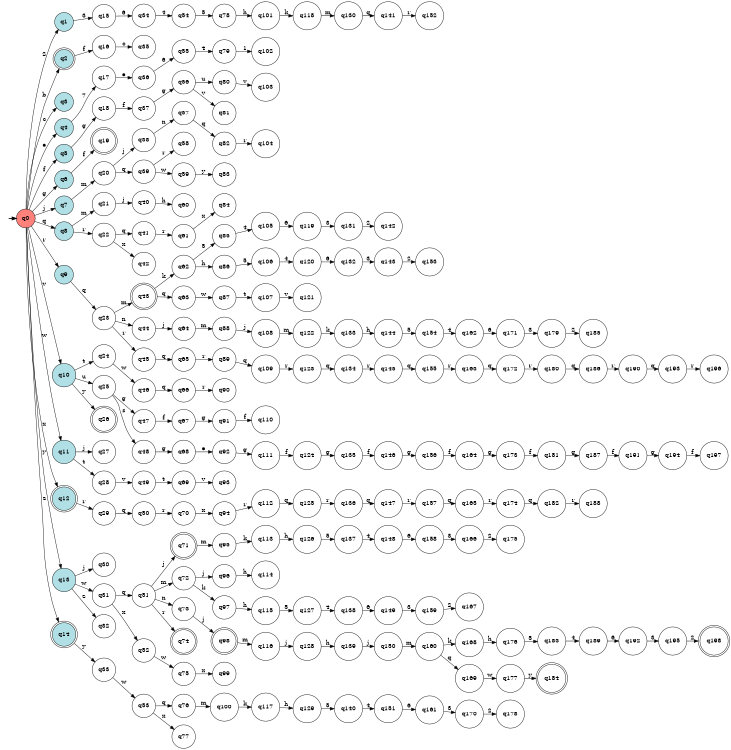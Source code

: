 digraph APTAALF {
__start0 [style = invis, shape = none, label = "", width = 0, height = 0];

rankdir=LR;
size="8,5";

s0 [style="filled", color="black", fillcolor="#ff817b" shape="circle", label="q0"];
s1 [style="filled", color="black", fillcolor="powderblue" shape="circle", label="q1"];
s2 [style="rounded,filled", color="black", fillcolor="powderblue" shape="doublecircle", label="q2"];
s3 [style="filled", color="black", fillcolor="powderblue" shape="circle", label="q3"];
s4 [style="filled", color="black", fillcolor="powderblue" shape="circle", label="q4"];
s5 [style="filled", color="black", fillcolor="powderblue" shape="circle", label="q5"];
s6 [style="filled", color="black", fillcolor="powderblue" shape="circle", label="q6"];
s7 [style="filled", color="black", fillcolor="powderblue" shape="circle", label="q7"];
s8 [style="filled", color="black", fillcolor="powderblue" shape="circle", label="q8"];
s9 [style="filled", color="black", fillcolor="powderblue" shape="circle", label="q9"];
s10 [style="filled", color="black", fillcolor="powderblue" shape="circle", label="q10"];
s11 [style="filled", color="black", fillcolor="powderblue" shape="circle", label="q11"];
s12 [style="rounded,filled", color="black", fillcolor="powderblue" shape="doublecircle", label="q12"];
s13 [style="filled", color="black", fillcolor="powderblue" shape="circle", label="q13"];
s14 [style="rounded,filled", color="black", fillcolor="powderblue" shape="doublecircle", label="q14"];
s15 [style="filled", color="black", fillcolor="white" shape="circle", label="q15"];
s16 [style="filled", color="black", fillcolor="white" shape="circle", label="q16"];
s17 [style="filled", color="black", fillcolor="white" shape="circle", label="q17"];
s18 [style="filled", color="black", fillcolor="white" shape="circle", label="q18"];
s19 [style="rounded,filled", color="black", fillcolor="white" shape="doublecircle", label="q19"];
s20 [style="filled", color="black", fillcolor="white" shape="circle", label="q20"];
s21 [style="filled", color="black", fillcolor="white" shape="circle", label="q21"];
s22 [style="filled", color="black", fillcolor="white" shape="circle", label="q22"];
s23 [style="filled", color="black", fillcolor="white" shape="circle", label="q23"];
s24 [style="filled", color="black", fillcolor="white" shape="circle", label="q24"];
s25 [style="filled", color="black", fillcolor="white" shape="circle", label="q25"];
s26 [style="rounded,filled", color="black", fillcolor="white" shape="doublecircle", label="q26"];
s27 [style="filled", color="black", fillcolor="white" shape="circle", label="q27"];
s28 [style="filled", color="black", fillcolor="white" shape="circle", label="q28"];
s29 [style="filled", color="black", fillcolor="white" shape="circle", label="q29"];
s30 [style="filled", color="black", fillcolor="white" shape="circle", label="q30"];
s31 [style="filled", color="black", fillcolor="white" shape="circle", label="q31"];
s32 [style="filled", color="black", fillcolor="white" shape="circle", label="q32"];
s33 [style="filled", color="black", fillcolor="white" shape="circle", label="q33"];
s34 [style="filled", color="black", fillcolor="white" shape="circle", label="q34"];
s35 [style="filled", color="black", fillcolor="white" shape="circle", label="q35"];
s36 [style="filled", color="black", fillcolor="white" shape="circle", label="q36"];
s37 [style="filled", color="black", fillcolor="white" shape="circle", label="q37"];
s38 [style="filled", color="black", fillcolor="white" shape="circle", label="q38"];
s39 [style="filled", color="black", fillcolor="white" shape="circle", label="q39"];
s40 [style="filled", color="black", fillcolor="white" shape="circle", label="q40"];
s41 [style="filled", color="black", fillcolor="white" shape="circle", label="q41"];
s42 [style="filled", color="black", fillcolor="white" shape="circle", label="q42"];
s43 [style="rounded,filled", color="black", fillcolor="white" shape="doublecircle", label="q43"];
s44 [style="filled", color="black", fillcolor="white" shape="circle", label="q44"];
s45 [style="filled", color="black", fillcolor="white" shape="circle", label="q45"];
s46 [style="filled", color="black", fillcolor="white" shape="circle", label="q46"];
s47 [style="filled", color="black", fillcolor="white" shape="circle", label="q47"];
s48 [style="filled", color="black", fillcolor="white" shape="circle", label="q48"];
s49 [style="filled", color="black", fillcolor="white" shape="circle", label="q49"];
s50 [style="filled", color="black", fillcolor="white" shape="circle", label="q50"];
s51 [style="filled", color="black", fillcolor="white" shape="circle", label="q51"];
s52 [style="filled", color="black", fillcolor="white" shape="circle", label="q52"];
s53 [style="filled", color="black", fillcolor="white" shape="circle", label="q53"];
s54 [style="filled", color="black", fillcolor="white" shape="circle", label="q54"];
s55 [style="filled", color="black", fillcolor="white" shape="circle", label="q55"];
s56 [style="filled", color="black", fillcolor="white" shape="circle", label="q56"];
s57 [style="filled", color="black", fillcolor="white" shape="circle", label="q57"];
s58 [style="filled", color="black", fillcolor="white" shape="circle", label="q58"];
s59 [style="filled", color="black", fillcolor="white" shape="circle", label="q59"];
s60 [style="filled", color="black", fillcolor="white" shape="circle", label="q60"];
s61 [style="filled", color="black", fillcolor="white" shape="circle", label="q61"];
s62 [style="filled", color="black", fillcolor="white" shape="circle", label="q62"];
s63 [style="filled", color="black", fillcolor="white" shape="circle", label="q63"];
s64 [style="filled", color="black", fillcolor="white" shape="circle", label="q64"];
s65 [style="filled", color="black", fillcolor="white" shape="circle", label="q65"];
s66 [style="filled", color="black", fillcolor="white" shape="circle", label="q66"];
s67 [style="filled", color="black", fillcolor="white" shape="circle", label="q67"];
s68 [style="filled", color="black", fillcolor="white" shape="circle", label="q68"];
s69 [style="filled", color="black", fillcolor="white" shape="circle", label="q69"];
s70 [style="filled", color="black", fillcolor="white" shape="circle", label="q70"];
s71 [style="rounded,filled", color="black", fillcolor="white" shape="doublecircle", label="q71"];
s72 [style="filled", color="black", fillcolor="white" shape="circle", label="q72"];
s73 [style="filled", color="black", fillcolor="white" shape="circle", label="q73"];
s74 [style="rounded,filled", color="black", fillcolor="white" shape="doublecircle", label="q74"];
s75 [style="filled", color="black", fillcolor="white" shape="circle", label="q75"];
s76 [style="filled", color="black", fillcolor="white" shape="circle", label="q76"];
s77 [style="filled", color="black", fillcolor="white" shape="circle", label="q77"];
s78 [style="filled", color="black", fillcolor="white" shape="circle", label="q78"];
s79 [style="filled", color="black", fillcolor="white" shape="circle", label="q79"];
s80 [style="filled", color="black", fillcolor="white" shape="circle", label="q80"];
s81 [style="filled", color="black", fillcolor="white" shape="circle", label="q81"];
s82 [style="filled", color="black", fillcolor="white" shape="circle", label="q82"];
s83 [style="filled", color="black", fillcolor="white" shape="circle", label="q83"];
s84 [style="filled", color="black", fillcolor="white" shape="circle", label="q84"];
s85 [style="filled", color="black", fillcolor="white" shape="circle", label="q85"];
s86 [style="filled", color="black", fillcolor="white" shape="circle", label="q86"];
s87 [style="filled", color="black", fillcolor="white" shape="circle", label="q87"];
s88 [style="filled", color="black", fillcolor="white" shape="circle", label="q88"];
s89 [style="filled", color="black", fillcolor="white" shape="circle", label="q89"];
s90 [style="filled", color="black", fillcolor="white" shape="circle", label="q90"];
s91 [style="filled", color="black", fillcolor="white" shape="circle", label="q91"];
s92 [style="filled", color="black", fillcolor="white" shape="circle", label="q92"];
s93 [style="filled", color="black", fillcolor="white" shape="circle", label="q93"];
s94 [style="filled", color="black", fillcolor="white" shape="circle", label="q94"];
s95 [style="filled", color="black", fillcolor="white" shape="circle", label="q95"];
s96 [style="filled", color="black", fillcolor="white" shape="circle", label="q96"];
s97 [style="filled", color="black", fillcolor="white" shape="circle", label="q97"];
s98 [style="rounded,filled", color="black", fillcolor="white" shape="doublecircle", label="q98"];
s99 [style="filled", color="black", fillcolor="white" shape="circle", label="q99"];
s100 [style="filled", color="black", fillcolor="white" shape="circle", label="q100"];
s101 [style="filled", color="black", fillcolor="white" shape="circle", label="q101"];
s102 [style="filled", color="black", fillcolor="white" shape="circle", label="q102"];
s103 [style="filled", color="black", fillcolor="white" shape="circle", label="q103"];
s104 [style="filled", color="black", fillcolor="white" shape="circle", label="q104"];
s105 [style="filled", color="black", fillcolor="white" shape="circle", label="q105"];
s106 [style="filled", color="black", fillcolor="white" shape="circle", label="q106"];
s107 [style="filled", color="black", fillcolor="white" shape="circle", label="q107"];
s108 [style="filled", color="black", fillcolor="white" shape="circle", label="q108"];
s109 [style="filled", color="black", fillcolor="white" shape="circle", label="q109"];
s110 [style="filled", color="black", fillcolor="white" shape="circle", label="q110"];
s111 [style="filled", color="black", fillcolor="white" shape="circle", label="q111"];
s112 [style="filled", color="black", fillcolor="white" shape="circle", label="q112"];
s113 [style="filled", color="black", fillcolor="white" shape="circle", label="q113"];
s114 [style="filled", color="black", fillcolor="white" shape="circle", label="q114"];
s115 [style="filled", color="black", fillcolor="white" shape="circle", label="q115"];
s116 [style="filled", color="black", fillcolor="white" shape="circle", label="q116"];
s117 [style="filled", color="black", fillcolor="white" shape="circle", label="q117"];
s118 [style="filled", color="black", fillcolor="white" shape="circle", label="q118"];
s119 [style="filled", color="black", fillcolor="white" shape="circle", label="q119"];
s120 [style="filled", color="black", fillcolor="white" shape="circle", label="q120"];
s121 [style="filled", color="black", fillcolor="white" shape="circle", label="q121"];
s122 [style="filled", color="black", fillcolor="white" shape="circle", label="q122"];
s123 [style="filled", color="black", fillcolor="white" shape="circle", label="q123"];
s124 [style="filled", color="black", fillcolor="white" shape="circle", label="q124"];
s125 [style="filled", color="black", fillcolor="white" shape="circle", label="q125"];
s126 [style="filled", color="black", fillcolor="white" shape="circle", label="q126"];
s127 [style="filled", color="black", fillcolor="white" shape="circle", label="q127"];
s128 [style="filled", color="black", fillcolor="white" shape="circle", label="q128"];
s129 [style="filled", color="black", fillcolor="white" shape="circle", label="q129"];
s130 [style="filled", color="black", fillcolor="white" shape="circle", label="q130"];
s131 [style="filled", color="black", fillcolor="white" shape="circle", label="q131"];
s132 [style="filled", color="black", fillcolor="white" shape="circle", label="q132"];
s133 [style="filled", color="black", fillcolor="white" shape="circle", label="q133"];
s134 [style="filled", color="black", fillcolor="white" shape="circle", label="q134"];
s135 [style="filled", color="black", fillcolor="white" shape="circle", label="q135"];
s136 [style="filled", color="black", fillcolor="white" shape="circle", label="q136"];
s137 [style="filled", color="black", fillcolor="white" shape="circle", label="q137"];
s138 [style="filled", color="black", fillcolor="white" shape="circle", label="q138"];
s139 [style="filled", color="black", fillcolor="white" shape="circle", label="q139"];
s140 [style="filled", color="black", fillcolor="white" shape="circle", label="q140"];
s141 [style="filled", color="black", fillcolor="white" shape="circle", label="q141"];
s142 [style="filled", color="black", fillcolor="white" shape="circle", label="q142"];
s143 [style="filled", color="black", fillcolor="white" shape="circle", label="q143"];
s144 [style="filled", color="black", fillcolor="white" shape="circle", label="q144"];
s145 [style="filled", color="black", fillcolor="white" shape="circle", label="q145"];
s146 [style="filled", color="black", fillcolor="white" shape="circle", label="q146"];
s147 [style="filled", color="black", fillcolor="white" shape="circle", label="q147"];
s148 [style="filled", color="black", fillcolor="white" shape="circle", label="q148"];
s149 [style="filled", color="black", fillcolor="white" shape="circle", label="q149"];
s150 [style="filled", color="black", fillcolor="white" shape="circle", label="q150"];
s151 [style="filled", color="black", fillcolor="white" shape="circle", label="q151"];
s152 [style="filled", color="black", fillcolor="white" shape="circle", label="q152"];
s153 [style="filled", color="black", fillcolor="white" shape="circle", label="q153"];
s154 [style="filled", color="black", fillcolor="white" shape="circle", label="q154"];
s155 [style="filled", color="black", fillcolor="white" shape="circle", label="q155"];
s156 [style="filled", color="black", fillcolor="white" shape="circle", label="q156"];
s157 [style="filled", color="black", fillcolor="white" shape="circle", label="q157"];
s158 [style="filled", color="black", fillcolor="white" shape="circle", label="q158"];
s159 [style="filled", color="black", fillcolor="white" shape="circle", label="q159"];
s160 [style="filled", color="black", fillcolor="white" shape="circle", label="q160"];
s161 [style="filled", color="black", fillcolor="white" shape="circle", label="q161"];
s162 [style="filled", color="black", fillcolor="white" shape="circle", label="q162"];
s163 [style="filled", color="black", fillcolor="white" shape="circle", label="q163"];
s164 [style="filled", color="black", fillcolor="white" shape="circle", label="q164"];
s165 [style="filled", color="black", fillcolor="white" shape="circle", label="q165"];
s166 [style="filled", color="black", fillcolor="white" shape="circle", label="q166"];
s167 [style="filled", color="black", fillcolor="white" shape="circle", label="q167"];
s168 [style="filled", color="black", fillcolor="white" shape="circle", label="q168"];
s169 [style="filled", color="black", fillcolor="white" shape="circle", label="q169"];
s170 [style="filled", color="black", fillcolor="white" shape="circle", label="q170"];
s171 [style="filled", color="black", fillcolor="white" shape="circle", label="q171"];
s172 [style="filled", color="black", fillcolor="white" shape="circle", label="q172"];
s173 [style="filled", color="black", fillcolor="white" shape="circle", label="q173"];
s174 [style="filled", color="black", fillcolor="white" shape="circle", label="q174"];
s175 [style="filled", color="black", fillcolor="white" shape="circle", label="q175"];
s176 [style="filled", color="black", fillcolor="white" shape="circle", label="q176"];
s177 [style="filled", color="black", fillcolor="white" shape="circle", label="q177"];
s178 [style="filled", color="black", fillcolor="white" shape="circle", label="q178"];
s179 [style="filled", color="black", fillcolor="white" shape="circle", label="q179"];
s180 [style="filled", color="black", fillcolor="white" shape="circle", label="q180"];
s181 [style="filled", color="black", fillcolor="white" shape="circle", label="q181"];
s182 [style="filled", color="black", fillcolor="white" shape="circle", label="q182"];
s183 [style="filled", color="black", fillcolor="white" shape="circle", label="q183"];
s184 [style="rounded,filled", color="black", fillcolor="white" shape="doublecircle", label="q184"];
s185 [style="filled", color="black", fillcolor="white" shape="circle", label="q185"];
s186 [style="filled", color="black", fillcolor="white" shape="circle", label="q186"];
s187 [style="filled", color="black", fillcolor="white" shape="circle", label="q187"];
s188 [style="filled", color="black", fillcolor="white" shape="circle", label="q188"];
s189 [style="filled", color="black", fillcolor="white" shape="circle", label="q189"];
s190 [style="filled", color="black", fillcolor="white" shape="circle", label="q190"];
s191 [style="filled", color="black", fillcolor="white" shape="circle", label="q191"];
s192 [style="filled", color="black", fillcolor="white" shape="circle", label="q192"];
s193 [style="filled", color="black", fillcolor="white" shape="circle", label="q193"];
s194 [style="filled", color="black", fillcolor="white" shape="circle", label="q194"];
s195 [style="filled", color="black", fillcolor="white" shape="circle", label="q195"];
s196 [style="filled", color="black", fillcolor="white" shape="circle", label="q196"];
s197 [style="filled", color="black", fillcolor="white" shape="circle", label="q197"];
s198 [style="rounded,filled", color="black", fillcolor="white" shape="doublecircle", label="q198"];
subgraph cluster_main { 
	graph [pad=".75", ranksep="0.15", nodesep="0.15"];
	 style=invis; 
	__start0 -> s0 [penwidth=2];
}
s0 -> s1 [label="2"];
s0 -> s2 [label="b"];
s0 -> s3 [label="c"];
s0 -> s4 [label="e"];
s0 -> s5 [label="f"];
s0 -> s6 [label="g"];
s0 -> s7 [label="j"];
s0 -> s8 [label="q"];
s0 -> s9 [label="r"];
s0 -> s10 [label="v"];
s0 -> s11 [label="w"];
s0 -> s12 [label="x"];
s0 -> s13 [label="y"];
s0 -> s14 [label="z"];
s1 -> s15 [label="3"];
s2 -> s16 [label="f"];
s4 -> s17 [label="7"];
s5 -> s18 [label="g"];
s6 -> s19 [label="f"];
s7 -> s20 [label="m"];
s8 -> s21 [label="m"];
s8 -> s22 [label="r"];
s9 -> s23 [label="q"];
s10 -> s24 [label="t"];
s10 -> s25 [label="u"];
s10 -> s26 [label="y"];
s11 -> s27 [label="j"];
s11 -> s28 [label="t"];
s12 -> s29 [label="r"];
s13 -> s30 [label="j"];
s13 -> s31 [label="w"];
s13 -> s32 [label="z"];
s14 -> s33 [label="y"];
s15 -> s34 [label="6"];
s16 -> s35 [label="c"];
s17 -> s36 [label="e"];
s18 -> s37 [label="f"];
s20 -> s38 [label="j"];
s20 -> s39 [label="q"];
s21 -> s40 [label="j"];
s22 -> s41 [label="q"];
s22 -> s42 [label="x"];
s23 -> s43 [label="m"];
s23 -> s44 [label="n"];
s23 -> s45 [label="r"];
s24 -> s46 [label="w"];
s25 -> s47 [label="g"];
s25 -> s48 [label="s"];
s28 -> s49 [label="v"];
s29 -> s50 [label="q"];
s31 -> s51 [label="q"];
s31 -> s52 [label="x"];
s33 -> s53 [label="w"];
s34 -> s54 [label="4"];
s36 -> s55 [label="6"];
s37 -> s56 [label="g"];
s38 -> s57 [label="n"];
s39 -> s58 [label="r"];
s39 -> s59 [label="w"];
s40 -> s60 [label="h"];
s41 -> s61 [label="r"];
s43 -> s62 [label="k"];
s43 -> s63 [label="q"];
s44 -> s64 [label="j"];
s45 -> s65 [label="q"];
s46 -> s66 [label="q"];
s47 -> s67 [label="f"];
s48 -> s68 [label="g"];
s49 -> s69 [label="t"];
s50 -> s70 [label="r"];
s51 -> s71 [label="j"];
s51 -> s72 [label="m"];
s51 -> s73 [label="n"];
s51 -> s74 [label="r"];
s52 -> s75 [label="w"];
s53 -> s76 [label="q"];
s53 -> s77 [label="x"];
s54 -> s78 [label="5"];
s55 -> s79 [label="4"];
s56 -> s80 [label="u"];
s56 -> s81 [label="v"];
s57 -> s82 [label="q"];
s59 -> s83 [label="y"];
s61 -> s84 [label="x"];
s62 -> s85 [label="5"];
s62 -> s86 [label="h"];
s63 -> s87 [label="w"];
s64 -> s88 [label="m"];
s65 -> s89 [label="r"];
s66 -> s90 [label="r"];
s67 -> s91 [label="g"];
s68 -> s92 [label="e"];
s69 -> s93 [label="v"];
s70 -> s94 [label="x"];
s71 -> s95 [label="m"];
s72 -> s96 [label="j"];
s72 -> s97 [label="k"];
s73 -> s98 [label="j"];
s75 -> s99 [label="x"];
s76 -> s100 [label="m"];
s78 -> s101 [label="h"];
s79 -> s102 [label="1"];
s80 -> s103 [label="v"];
s82 -> s104 [label="r"];
s85 -> s105 [label="4"];
s86 -> s106 [label="5"];
s87 -> s107 [label="t"];
s88 -> s108 [label="j"];
s89 -> s109 [label="q"];
s91 -> s110 [label="f"];
s92 -> s111 [label="g"];
s94 -> s112 [label="r"];
s95 -> s113 [label="k"];
s96 -> s114 [label="h"];
s97 -> s115 [label="h"];
s98 -> s116 [label="m"];
s100 -> s117 [label="k"];
s101 -> s118 [label="k"];
s105 -> s119 [label="6"];
s106 -> s120 [label="4"];
s107 -> s121 [label="v"];
s108 -> s122 [label="m"];
s109 -> s123 [label="r"];
s111 -> s124 [label="f"];
s112 -> s125 [label="q"];
s113 -> s126 [label="h"];
s115 -> s127 [label="5"];
s116 -> s128 [label="j"];
s117 -> s129 [label="h"];
s118 -> s130 [label="m"];
s119 -> s131 [label="3"];
s120 -> s132 [label="6"];
s122 -> s133 [label="k"];
s123 -> s134 [label="q"];
s124 -> s135 [label="g"];
s125 -> s136 [label="r"];
s126 -> s137 [label="5"];
s127 -> s138 [label="4"];
s128 -> s139 [label="h"];
s129 -> s140 [label="5"];
s130 -> s141 [label="q"];
s131 -> s142 [label="2"];
s132 -> s143 [label="3"];
s133 -> s144 [label="h"];
s134 -> s145 [label="r"];
s135 -> s146 [label="f"];
s136 -> s147 [label="q"];
s137 -> s148 [label="4"];
s138 -> s149 [label="6"];
s139 -> s150 [label="j"];
s140 -> s151 [label="4"];
s141 -> s152 [label="r"];
s143 -> s153 [label="2"];
s144 -> s154 [label="5"];
s145 -> s155 [label="q"];
s146 -> s156 [label="g"];
s147 -> s157 [label="r"];
s148 -> s158 [label="6"];
s149 -> s159 [label="3"];
s150 -> s160 [label="m"];
s151 -> s161 [label="6"];
s154 -> s162 [label="4"];
s155 -> s163 [label="r"];
s156 -> s164 [label="f"];
s157 -> s165 [label="q"];
s158 -> s166 [label="3"];
s159 -> s167 [label="2"];
s160 -> s168 [label="k"];
s160 -> s169 [label="q"];
s161 -> s170 [label="3"];
s162 -> s171 [label="6"];
s163 -> s172 [label="q"];
s164 -> s173 [label="g"];
s165 -> s174 [label="r"];
s166 -> s175 [label="2"];
s168 -> s176 [label="h"];
s169 -> s177 [label="w"];
s170 -> s178 [label="2"];
s171 -> s179 [label="3"];
s172 -> s180 [label="r"];
s173 -> s181 [label="f"];
s174 -> s182 [label="q"];
s176 -> s183 [label="5"];
s177 -> s184 [label="y"];
s179 -> s185 [label="2"];
s180 -> s186 [label="q"];
s181 -> s187 [label="g"];
s182 -> s188 [label="r"];
s183 -> s189 [label="4"];
s186 -> s190 [label="r"];
s187 -> s191 [label="f"];
s189 -> s192 [label="6"];
s190 -> s193 [label="q"];
s191 -> s194 [label="g"];
s192 -> s195 [label="3"];
s193 -> s196 [label="r"];
s194 -> s197 [label="f"];
s195 -> s198 [label="2"];

}